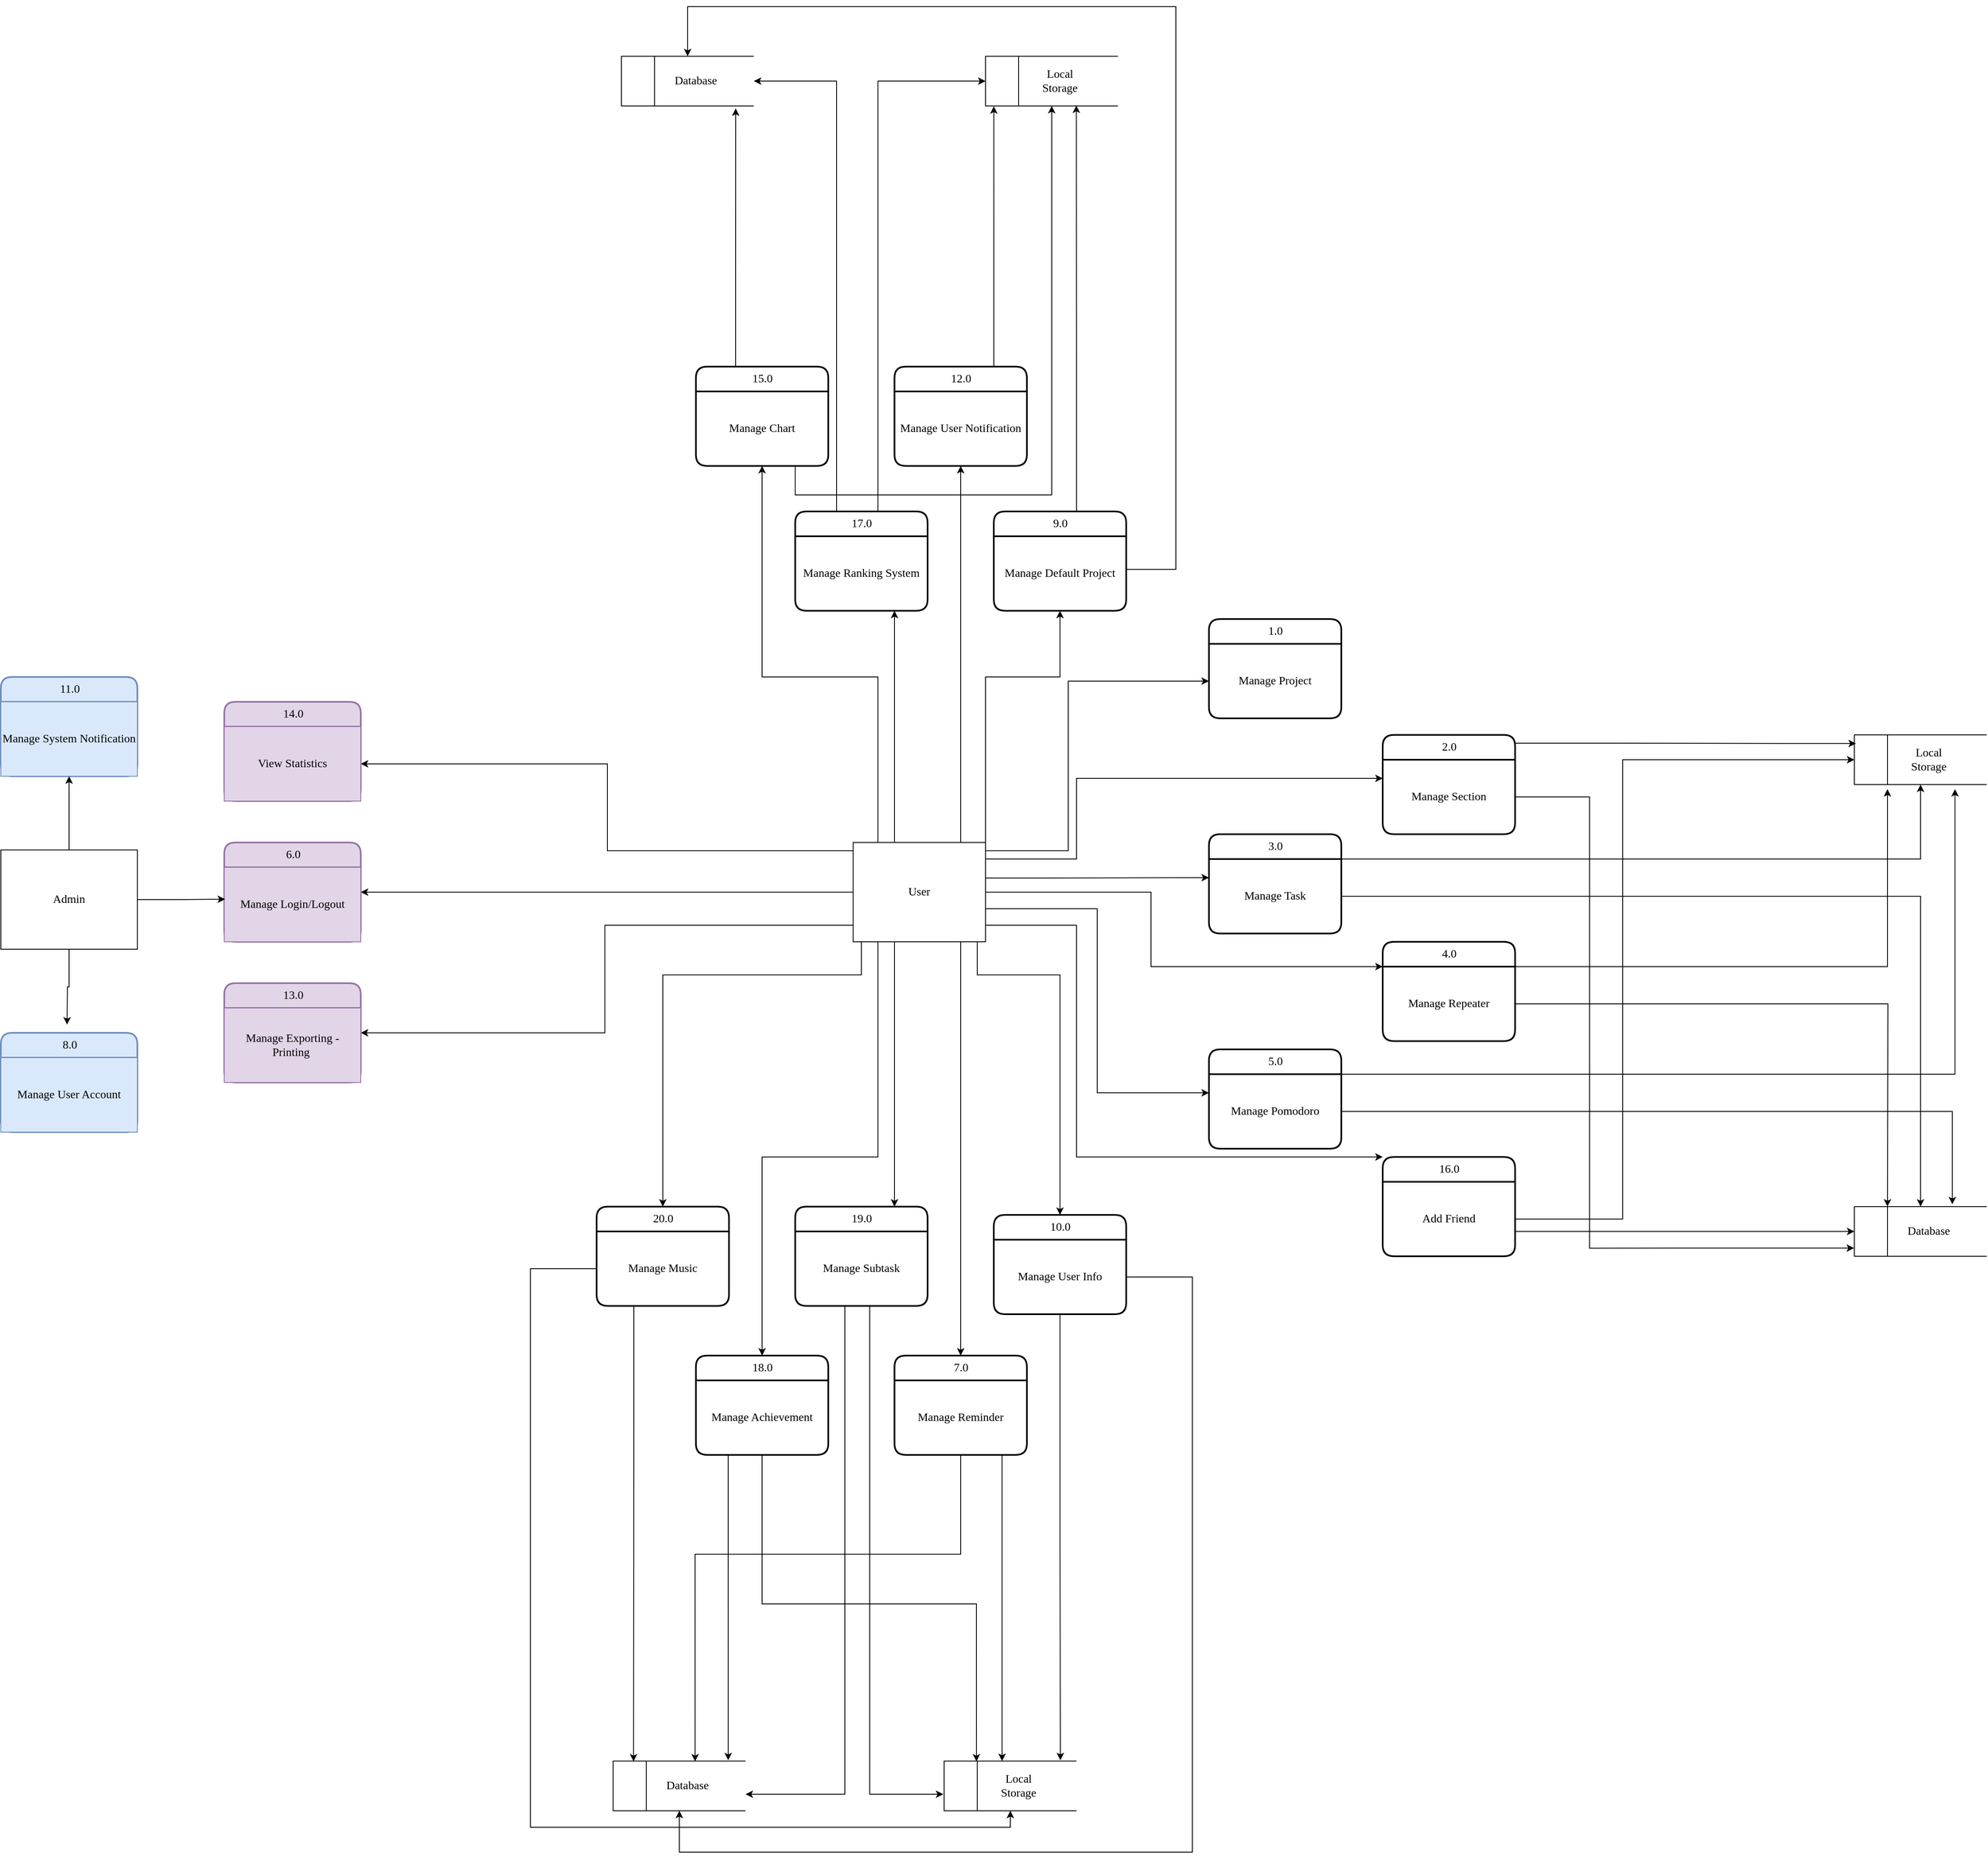 <mxfile version="13.10.1" type="device"><diagram id="6-4vUh5I2tMpC21l2_9L" name="Page-1"><mxGraphModel dx="2844" dy="1394" grid="1" gridSize="10" guides="1" tooltips="1" connect="1" arrows="1" fold="1" page="1" pageScale="1" pageWidth="827" pageHeight="1169" math="0" shadow="0"><root><mxCell id="0"/><mxCell id="1" parent="0"/><mxCell id="scWBLYdpx16QBmFw-PCB-1" value="" style="strokeWidth=1;html=1;shape=mxgraph.flowchart.annotation_1;align=left;pointerEvents=1;fontFamily=Verdana;fontSize=14;" vertex="1" parent="1"><mxGeometry x="1730" y="2440" width="160" height="60" as="geometry"/></mxCell><mxCell id="scWBLYdpx16QBmFw-PCB-2" style="edgeStyle=orthogonalEdgeStyle;rounded=0;orthogonalLoop=1;jettySize=auto;html=1;" edge="1" parent="1" source="scWBLYdpx16QBmFw-PCB-21" target="scWBLYdpx16QBmFw-PCB-53"><mxGeometry relative="1" as="geometry"><Array as="points"><mxPoint x="1780" y="1130"/><mxPoint x="1870" y="1130"/></Array></mxGeometry></mxCell><mxCell id="scWBLYdpx16QBmFw-PCB-3" style="edgeStyle=orthogonalEdgeStyle;rounded=0;orthogonalLoop=1;jettySize=auto;html=1;entryX=0.5;entryY=1;entryDx=0;entryDy=0;" edge="1" parent="1" source="scWBLYdpx16QBmFw-PCB-21" target="scWBLYdpx16QBmFw-PCB-60"><mxGeometry relative="1" as="geometry"><Array as="points"><mxPoint x="1750" y="1210"/><mxPoint x="1750" y="1210"/></Array></mxGeometry></mxCell><mxCell id="scWBLYdpx16QBmFw-PCB-4" style="edgeStyle=orthogonalEdgeStyle;rounded=0;orthogonalLoop=1;jettySize=auto;html=1;entryX=0.75;entryY=1;entryDx=0;entryDy=0;" edge="1" parent="1" source="scWBLYdpx16QBmFw-PCB-21" target="scWBLYdpx16QBmFw-PCB-44"><mxGeometry relative="1" as="geometry"><Array as="points"><mxPoint x="1670" y="1240"/><mxPoint x="1670" y="1240"/></Array></mxGeometry></mxCell><mxCell id="scWBLYdpx16QBmFw-PCB-5" style="edgeStyle=orthogonalEdgeStyle;rounded=0;orthogonalLoop=1;jettySize=auto;html=1;entryX=0.5;entryY=1;entryDx=0;entryDy=0;" edge="1" parent="1" source="scWBLYdpx16QBmFw-PCB-21" target="scWBLYdpx16QBmFw-PCB-38"><mxGeometry relative="1" as="geometry"><Array as="points"><mxPoint x="1650" y="1130"/><mxPoint x="1510" y="1130"/></Array></mxGeometry></mxCell><mxCell id="scWBLYdpx16QBmFw-PCB-7" style="edgeStyle=orthogonalEdgeStyle;rounded=0;orthogonalLoop=1;jettySize=auto;html=1;entryX=0;entryY=0.5;entryDx=0;entryDy=0;" edge="1" parent="1" source="scWBLYdpx16QBmFw-PCB-21" target="scWBLYdpx16QBmFw-PCB-64"><mxGeometry relative="1" as="geometry"><Array as="points"><mxPoint x="1880" y="1340"/><mxPoint x="1880" y="1135"/></Array></mxGeometry></mxCell><mxCell id="scWBLYdpx16QBmFw-PCB-8" style="edgeStyle=orthogonalEdgeStyle;rounded=0;orthogonalLoop=1;jettySize=auto;html=1;entryX=0;entryY=0.25;entryDx=0;entryDy=0;" edge="1" parent="1" source="scWBLYdpx16QBmFw-PCB-21" target="scWBLYdpx16QBmFw-PCB-24"><mxGeometry relative="1" as="geometry"><Array as="points"><mxPoint x="1890" y="1350"/><mxPoint x="1890" y="1252"/></Array></mxGeometry></mxCell><mxCell id="scWBLYdpx16QBmFw-PCB-9" style="edgeStyle=orthogonalEdgeStyle;rounded=0;orthogonalLoop=1;jettySize=auto;html=1;entryX=0;entryY=0.25;entryDx=0;entryDy=0;" edge="1" parent="1" source="scWBLYdpx16QBmFw-PCB-21" target="scWBLYdpx16QBmFw-PCB-32"><mxGeometry relative="1" as="geometry"><Array as="points"><mxPoint x="1850" y="1373"/><mxPoint x="1850" y="1373"/></Array></mxGeometry></mxCell><mxCell id="scWBLYdpx16QBmFw-PCB-10" style="edgeStyle=orthogonalEdgeStyle;rounded=0;orthogonalLoop=1;jettySize=auto;html=1;entryX=0;entryY=0;entryDx=0;entryDy=0;" edge="1" parent="1" source="scWBLYdpx16QBmFw-PCB-21" target="scWBLYdpx16QBmFw-PCB-70"><mxGeometry relative="1" as="geometry"><Array as="points"><mxPoint x="1980" y="1390"/><mxPoint x="1980" y="1480"/></Array></mxGeometry></mxCell><mxCell id="scWBLYdpx16QBmFw-PCB-11" style="edgeStyle=orthogonalEdgeStyle;rounded=0;orthogonalLoop=1;jettySize=auto;html=1;entryX=0;entryY=0.25;entryDx=0;entryDy=0;" edge="1" parent="1" source="scWBLYdpx16QBmFw-PCB-21" target="scWBLYdpx16QBmFw-PCB-66"><mxGeometry relative="1" as="geometry"><Array as="points"><mxPoint x="1915" y="1410"/><mxPoint x="1915" y="1632"/></Array></mxGeometry></mxCell><mxCell id="scWBLYdpx16QBmFw-PCB-12" style="edgeStyle=orthogonalEdgeStyle;rounded=0;orthogonalLoop=1;jettySize=auto;html=1;entryX=0;entryY=0;entryDx=0;entryDy=0;" edge="1" parent="1" source="scWBLYdpx16QBmFw-PCB-21" target="scWBLYdpx16QBmFw-PCB-27"><mxGeometry relative="1" as="geometry"><Array as="points"><mxPoint x="1890" y="1430"/><mxPoint x="1890" y="1710"/></Array></mxGeometry></mxCell><mxCell id="scWBLYdpx16QBmFw-PCB-13" style="edgeStyle=orthogonalEdgeStyle;rounded=0;orthogonalLoop=1;jettySize=auto;html=1;entryX=0.5;entryY=0;entryDx=0;entryDy=0;" edge="1" parent="1" source="scWBLYdpx16QBmFw-PCB-21" target="scWBLYdpx16QBmFw-PCB-54"><mxGeometry relative="1" as="geometry"><Array as="points"><mxPoint x="1770" y="1490"/><mxPoint x="1870" y="1490"/></Array></mxGeometry></mxCell><mxCell id="scWBLYdpx16QBmFw-PCB-14" style="edgeStyle=orthogonalEdgeStyle;rounded=0;orthogonalLoop=1;jettySize=auto;html=1;entryX=0.5;entryY=0;entryDx=0;entryDy=0;" edge="1" parent="1" source="scWBLYdpx16QBmFw-PCB-21" target="scWBLYdpx16QBmFw-PCB-71"><mxGeometry relative="1" as="geometry"><Array as="points"><mxPoint x="1750" y="1570"/><mxPoint x="1750" y="1570"/></Array></mxGeometry></mxCell><mxCell id="scWBLYdpx16QBmFw-PCB-15" style="edgeStyle=orthogonalEdgeStyle;rounded=0;orthogonalLoop=1;jettySize=auto;html=1;entryX=0.75;entryY=0;entryDx=0;entryDy=0;" edge="1" parent="1" source="scWBLYdpx16QBmFw-PCB-21" target="scWBLYdpx16QBmFw-PCB-76"><mxGeometry relative="1" as="geometry"><Array as="points"><mxPoint x="1670" y="1510"/><mxPoint x="1670" y="1510"/></Array></mxGeometry></mxCell><mxCell id="scWBLYdpx16QBmFw-PCB-16" style="edgeStyle=orthogonalEdgeStyle;rounded=0;orthogonalLoop=1;jettySize=auto;html=1;" edge="1" parent="1" source="scWBLYdpx16QBmFw-PCB-21" target="scWBLYdpx16QBmFw-PCB-45"><mxGeometry relative="1" as="geometry"><Array as="points"><mxPoint x="1650" y="1710"/><mxPoint x="1510" y="1710"/></Array></mxGeometry></mxCell><mxCell id="scWBLYdpx16QBmFw-PCB-17" style="edgeStyle=orthogonalEdgeStyle;rounded=0;orthogonalLoop=1;jettySize=auto;html=1;entryX=0.5;entryY=0;entryDx=0;entryDy=0;" edge="1" parent="1" source="scWBLYdpx16QBmFw-PCB-21" target="scWBLYdpx16QBmFw-PCB-33"><mxGeometry relative="1" as="geometry"><Array as="points"><mxPoint x="1630" y="1490"/><mxPoint x="1390" y="1490"/></Array></mxGeometry></mxCell><mxCell id="scWBLYdpx16QBmFw-PCB-18" style="edgeStyle=orthogonalEdgeStyle;rounded=0;orthogonalLoop=1;jettySize=auto;html=1;entryX=1;entryY=0.5;entryDx=0;entryDy=0;" edge="1" parent="1" source="scWBLYdpx16QBmFw-PCB-21" target="scWBLYdpx16QBmFw-PCB-67"><mxGeometry relative="1" as="geometry"/></mxCell><mxCell id="scWBLYdpx16QBmFw-PCB-19" style="edgeStyle=orthogonalEdgeStyle;rounded=0;orthogonalLoop=1;jettySize=auto;html=1;entryX=1;entryY=0.5;entryDx=0;entryDy=0;" edge="1" parent="1" source="scWBLYdpx16QBmFw-PCB-21" target="scWBLYdpx16QBmFw-PCB-39"><mxGeometry relative="1" as="geometry"><Array as="points"><mxPoint x="1320" y="1430"/><mxPoint x="1320" y="1560"/></Array></mxGeometry></mxCell><mxCell id="scWBLYdpx16QBmFw-PCB-20" style="edgeStyle=orthogonalEdgeStyle;rounded=0;orthogonalLoop=1;jettySize=auto;html=1;entryX=1;entryY=0.5;entryDx=0;entryDy=0;" edge="1" parent="1" source="scWBLYdpx16QBmFw-PCB-21" target="scWBLYdpx16QBmFw-PCB-30"><mxGeometry relative="1" as="geometry"><Array as="points"><mxPoint x="1323" y="1340"/><mxPoint x="1323" y="1235"/></Array></mxGeometry></mxCell><mxCell id="scWBLYdpx16QBmFw-PCB-21" value="User" style="rounded=0;whiteSpace=wrap;html=1;fontFamily=Verdana;fontSize=14;" vertex="1" parent="1"><mxGeometry x="1620" y="1330" width="160" height="120" as="geometry"/></mxCell><mxCell id="scWBLYdpx16QBmFw-PCB-22" style="edgeStyle=orthogonalEdgeStyle;rounded=0;orthogonalLoop=1;jettySize=auto;html=1;entryX=0.012;entryY=0.174;entryDx=0;entryDy=0;entryPerimeter=0;" edge="1" parent="1" source="scWBLYdpx16QBmFw-PCB-23" target="scWBLYdpx16QBmFw-PCB-89"><mxGeometry relative="1" as="geometry"><Array as="points"><mxPoint x="2520" y="1210"/><mxPoint x="2520" y="1210"/></Array></mxGeometry></mxCell><mxCell id="scWBLYdpx16QBmFw-PCB-23" value="2.0" style="swimlane;childLayout=stackLayout;horizontal=1;startSize=30;horizontalStack=0;rounded=1;fontSize=14;fontStyle=0;strokeWidth=2;resizeParent=0;resizeLast=1;shadow=0;dashed=0;align=center;html=1;fontFamily=Verdana;" vertex="1" parent="1"><mxGeometry x="2260" y="1200" width="160" height="120" as="geometry"><mxRectangle x="160" y="200" width="50" height="30" as="alternateBounds"/></mxGeometry></mxCell><mxCell id="scWBLYdpx16QBmFw-PCB-24" value="Manage Section" style="text;html=1;strokeColor=none;fillColor=none;align=center;verticalAlign=middle;whiteSpace=wrap;rounded=0;fontFamily=Verdana;fontSize=14;" vertex="1" parent="scWBLYdpx16QBmFw-PCB-23"><mxGeometry y="30" width="160" height="90" as="geometry"/></mxCell><mxCell id="scWBLYdpx16QBmFw-PCB-25" value="" style="endArrow=none;html=1;fontFamily=Verdana;fontSize=14;" edge="1" parent="1"><mxGeometry width="50" height="50" relative="1" as="geometry"><mxPoint x="1770" y="2500" as="sourcePoint"/><mxPoint x="1770" y="2440" as="targetPoint"/></mxGeometry></mxCell><mxCell id="scWBLYdpx16QBmFw-PCB-26" value="&lt;font style=&quot;font-size: 14px&quot;&gt;Local Storage&lt;/font&gt;" style="text;html=1;strokeColor=none;fillColor=none;align=center;verticalAlign=middle;whiteSpace=wrap;rounded=0;fontFamily=Verdana;fontSize=14;" vertex="1" parent="1"><mxGeometry x="1780" y="2450" width="80" height="40" as="geometry"/></mxCell><mxCell id="scWBLYdpx16QBmFw-PCB-27" value="16.0" style="swimlane;childLayout=stackLayout;horizontal=1;startSize=30;horizontalStack=0;rounded=1;fontSize=14;fontStyle=0;strokeWidth=2;resizeParent=0;resizeLast=1;shadow=0;dashed=0;align=center;html=1;fontFamily=Verdana;" vertex="1" parent="1"><mxGeometry x="2260" y="1710" width="160" height="120" as="geometry"><mxRectangle x="160" y="200" width="50" height="30" as="alternateBounds"/></mxGeometry></mxCell><mxCell id="scWBLYdpx16QBmFw-PCB-28" value="Add Friend" style="text;html=1;strokeColor=none;fillColor=none;align=center;verticalAlign=middle;whiteSpace=wrap;rounded=0;fontFamily=Verdana;fontSize=14;" vertex="1" parent="scWBLYdpx16QBmFw-PCB-27"><mxGeometry y="30" width="160" height="90" as="geometry"/></mxCell><mxCell id="scWBLYdpx16QBmFw-PCB-29" value="14.0" style="swimlane;childLayout=stackLayout;horizontal=1;startSize=30;horizontalStack=0;rounded=1;fontSize=14;fontStyle=0;strokeWidth=2;resizeParent=0;resizeLast=1;shadow=0;dashed=0;align=center;html=1;fontFamily=Verdana;fillColor=#e1d5e7;strokeColor=#9673a6;" vertex="1" parent="1"><mxGeometry x="860" y="1160" width="165" height="120" as="geometry"><mxRectangle x="160" y="200" width="50" height="30" as="alternateBounds"/></mxGeometry></mxCell><mxCell id="scWBLYdpx16QBmFw-PCB-30" value="View Statistics" style="text;html=1;strokeColor=#9673a6;fillColor=#e1d5e7;align=center;verticalAlign=middle;whiteSpace=wrap;rounded=0;fontFamily=Verdana;fontSize=14;" vertex="1" parent="scWBLYdpx16QBmFw-PCB-29"><mxGeometry y="30" width="165" height="90" as="geometry"/></mxCell><mxCell id="scWBLYdpx16QBmFw-PCB-31" value="3.0" style="swimlane;childLayout=stackLayout;horizontal=1;startSize=30;horizontalStack=0;rounded=1;fontSize=14;fontStyle=0;strokeWidth=2;resizeParent=0;resizeLast=1;shadow=0;dashed=0;align=center;html=1;fontFamily=Verdana;" vertex="1" parent="1"><mxGeometry x="2050" y="1320" width="160" height="120" as="geometry"><mxRectangle x="160" y="200" width="50" height="30" as="alternateBounds"/></mxGeometry></mxCell><mxCell id="scWBLYdpx16QBmFw-PCB-32" value="Manage Task" style="text;html=1;strokeColor=none;fillColor=none;align=center;verticalAlign=middle;whiteSpace=wrap;rounded=0;fontFamily=Verdana;fontSize=14;" vertex="1" parent="scWBLYdpx16QBmFw-PCB-31"><mxGeometry y="30" width="160" height="90" as="geometry"/></mxCell><mxCell id="scWBLYdpx16QBmFw-PCB-33" value="20.0" style="swimlane;childLayout=stackLayout;horizontal=1;startSize=30;horizontalStack=0;rounded=1;fontSize=14;fontStyle=0;strokeWidth=2;resizeParent=0;resizeLast=1;shadow=0;dashed=0;align=center;html=1;fontFamily=Verdana;" vertex="1" parent="1"><mxGeometry x="1310" y="1770" width="160" height="120" as="geometry"><mxRectangle x="160" y="200" width="50" height="30" as="alternateBounds"/></mxGeometry></mxCell><mxCell id="scWBLYdpx16QBmFw-PCB-34" value="Manage Music" style="text;html=1;strokeColor=none;fillColor=none;align=center;verticalAlign=middle;whiteSpace=wrap;rounded=0;fontFamily=Verdana;fontSize=14;" vertex="1" parent="scWBLYdpx16QBmFw-PCB-33"><mxGeometry y="30" width="160" height="90" as="geometry"/></mxCell><mxCell id="scWBLYdpx16QBmFw-PCB-35" style="edgeStyle=orthogonalEdgeStyle;rounded=0;orthogonalLoop=1;jettySize=auto;html=1;entryX=0.863;entryY=1.05;entryDx=0;entryDy=0;entryPerimeter=0;" edge="1" parent="1" source="scWBLYdpx16QBmFw-PCB-37" target="scWBLYdpx16QBmFw-PCB-73"><mxGeometry relative="1" as="geometry"><Array as="points"><mxPoint x="1478" y="640"/><mxPoint x="1478" y="640"/></Array></mxGeometry></mxCell><mxCell id="scWBLYdpx16QBmFw-PCB-36" style="edgeStyle=orthogonalEdgeStyle;rounded=0;orthogonalLoop=1;jettySize=auto;html=1;entryX=0.5;entryY=1;entryDx=0;entryDy=0;entryPerimeter=0;" edge="1" parent="1" source="scWBLYdpx16QBmFw-PCB-37" target="scWBLYdpx16QBmFw-PCB-82"><mxGeometry relative="1" as="geometry"><Array as="points"><mxPoint x="1550" y="910"/><mxPoint x="1860" y="910"/></Array></mxGeometry></mxCell><mxCell id="scWBLYdpx16QBmFw-PCB-37" value="15.0" style="swimlane;childLayout=stackLayout;horizontal=1;startSize=30;horizontalStack=0;rounded=1;fontSize=14;fontStyle=0;strokeWidth=2;resizeParent=0;resizeLast=1;shadow=0;dashed=0;align=center;html=1;fontFamily=Verdana;" vertex="1" parent="1"><mxGeometry x="1430" y="755" width="160" height="120" as="geometry"><mxRectangle x="160" y="200" width="50" height="30" as="alternateBounds"/></mxGeometry></mxCell><mxCell id="scWBLYdpx16QBmFw-PCB-38" value="Manage Chart" style="text;html=1;strokeColor=none;fillColor=none;align=center;verticalAlign=middle;whiteSpace=wrap;rounded=0;fontFamily=Verdana;fontSize=14;" vertex="1" parent="scWBLYdpx16QBmFw-PCB-37"><mxGeometry y="30" width="160" height="90" as="geometry"/></mxCell><mxCell id="scWBLYdpx16QBmFw-PCB-39" value="13.0" style="swimlane;childLayout=stackLayout;horizontal=1;startSize=30;horizontalStack=0;rounded=1;fontSize=14;fontStyle=0;strokeWidth=2;resizeParent=0;resizeLast=1;shadow=0;dashed=0;align=center;html=1;fontFamily=Verdana;fillColor=#e1d5e7;strokeColor=#9673a6;" vertex="1" parent="1"><mxGeometry x="860" y="1500" width="165" height="120" as="geometry"><mxRectangle x="160" y="200" width="50" height="30" as="alternateBounds"/></mxGeometry></mxCell><mxCell id="scWBLYdpx16QBmFw-PCB-40" value="Manage Exporting - Printing&amp;nbsp;" style="text;html=1;strokeColor=#9673a6;fillColor=#e1d5e7;align=center;verticalAlign=middle;whiteSpace=wrap;rounded=0;fontFamily=Verdana;fontSize=14;" vertex="1" parent="scWBLYdpx16QBmFw-PCB-39"><mxGeometry y="30" width="165" height="90" as="geometry"/></mxCell><mxCell id="scWBLYdpx16QBmFw-PCB-41" style="edgeStyle=orthogonalEdgeStyle;rounded=0;orthogonalLoop=1;jettySize=auto;html=1;entryX=1;entryY=0.5;entryDx=0;entryDy=0;entryPerimeter=0;" edge="1" parent="1" source="scWBLYdpx16QBmFw-PCB-43" target="scWBLYdpx16QBmFw-PCB-73"><mxGeometry relative="1" as="geometry"><Array as="points"><mxPoint x="1600" y="410"/></Array></mxGeometry></mxCell><mxCell id="scWBLYdpx16QBmFw-PCB-42" style="edgeStyle=orthogonalEdgeStyle;rounded=0;orthogonalLoop=1;jettySize=auto;html=1;entryX=0;entryY=0.5;entryDx=0;entryDy=0;entryPerimeter=0;" edge="1" parent="1" source="scWBLYdpx16QBmFw-PCB-43" target="scWBLYdpx16QBmFw-PCB-82"><mxGeometry relative="1" as="geometry"><Array as="points"><mxPoint x="1650" y="410"/></Array></mxGeometry></mxCell><mxCell id="scWBLYdpx16QBmFw-PCB-43" value="17.0" style="swimlane;childLayout=stackLayout;horizontal=1;startSize=30;horizontalStack=0;rounded=1;fontSize=14;fontStyle=0;strokeWidth=2;resizeParent=0;resizeLast=1;shadow=0;dashed=0;align=center;html=1;fontFamily=Verdana;" vertex="1" parent="1"><mxGeometry x="1550" y="930" width="160" height="120" as="geometry"><mxRectangle x="160" y="200" width="50" height="30" as="alternateBounds"/></mxGeometry></mxCell><mxCell id="scWBLYdpx16QBmFw-PCB-44" value="Manage Ranking System" style="text;html=1;strokeColor=none;fillColor=none;align=center;verticalAlign=middle;whiteSpace=wrap;rounded=0;fontFamily=Verdana;fontSize=14;" vertex="1" parent="scWBLYdpx16QBmFw-PCB-43"><mxGeometry y="30" width="160" height="90" as="geometry"/></mxCell><mxCell id="scWBLYdpx16QBmFw-PCB-45" value="18.0" style="swimlane;childLayout=stackLayout;horizontal=1;startSize=30;horizontalStack=0;rounded=1;fontSize=14;fontStyle=0;strokeWidth=2;resizeParent=0;resizeLast=1;shadow=0;dashed=0;align=center;html=1;fontFamily=Verdana;" vertex="1" parent="1"><mxGeometry x="1430" y="1950" width="160" height="120" as="geometry"><mxRectangle x="160" y="200" width="50" height="30" as="alternateBounds"/></mxGeometry></mxCell><mxCell id="scWBLYdpx16QBmFw-PCB-46" value="Manage Achievement" style="text;html=1;strokeColor=none;fillColor=none;align=center;verticalAlign=middle;whiteSpace=wrap;rounded=0;fontFamily=Verdana;fontSize=14;" vertex="1" parent="scWBLYdpx16QBmFw-PCB-45"><mxGeometry y="30" width="160" height="90" as="geometry"/></mxCell><mxCell id="scWBLYdpx16QBmFw-PCB-50" style="edgeStyle=orthogonalEdgeStyle;rounded=0;orthogonalLoop=1;jettySize=auto;html=1;entryX=0.686;entryY=0.991;entryDx=0;entryDy=0;entryPerimeter=0;" edge="1" parent="1" source="scWBLYdpx16QBmFw-PCB-52" target="scWBLYdpx16QBmFw-PCB-82"><mxGeometry relative="1" as="geometry"><Array as="points"><mxPoint x="1890" y="760"/><mxPoint x="1890" y="760"/></Array></mxGeometry></mxCell><mxCell id="scWBLYdpx16QBmFw-PCB-51" style="edgeStyle=orthogonalEdgeStyle;rounded=0;orthogonalLoop=1;jettySize=auto;html=1;entryX=0.5;entryY=0;entryDx=0;entryDy=0;entryPerimeter=0;exitX=1;exitY=0;exitDx=0;exitDy=0;" edge="1" parent="1" source="scWBLYdpx16QBmFw-PCB-53" target="scWBLYdpx16QBmFw-PCB-73"><mxGeometry relative="1" as="geometry"><Array as="points"><mxPoint x="1950" y="1000"/><mxPoint x="2010" y="1000"/><mxPoint x="2010" y="320"/><mxPoint x="1420" y="320"/></Array></mxGeometry></mxCell><mxCell id="scWBLYdpx16QBmFw-PCB-52" value="9.0" style="swimlane;childLayout=stackLayout;horizontal=1;startSize=30;horizontalStack=0;rounded=1;fontSize=14;fontStyle=0;strokeWidth=2;resizeParent=0;resizeLast=1;shadow=0;dashed=0;align=center;html=1;fontFamily=Verdana;" vertex="1" parent="1"><mxGeometry x="1790" y="930" width="160" height="120" as="geometry"><mxRectangle x="160" y="200" width="50" height="30" as="alternateBounds"/></mxGeometry></mxCell><mxCell id="scWBLYdpx16QBmFw-PCB-53" value="Manage Default Project" style="text;html=1;strokeColor=none;fillColor=none;align=center;verticalAlign=middle;whiteSpace=wrap;rounded=0;fontFamily=Verdana;fontSize=14;" vertex="1" parent="scWBLYdpx16QBmFw-PCB-52"><mxGeometry y="30" width="160" height="90" as="geometry"/></mxCell><mxCell id="scWBLYdpx16QBmFw-PCB-54" value="10.0" style="swimlane;childLayout=stackLayout;horizontal=1;startSize=30;horizontalStack=0;rounded=1;fontSize=14;fontStyle=0;strokeWidth=2;resizeParent=0;resizeLast=1;shadow=0;dashed=0;align=center;html=1;fontFamily=Verdana;" vertex="1" parent="1"><mxGeometry x="1790" y="1780" width="160" height="120" as="geometry"><mxRectangle x="160" y="200" width="50" height="30" as="alternateBounds"/></mxGeometry></mxCell><mxCell id="scWBLYdpx16QBmFw-PCB-55" value="Manage User Info" style="text;html=1;strokeColor=none;fillColor=none;align=center;verticalAlign=middle;whiteSpace=wrap;rounded=0;fontFamily=Verdana;fontSize=14;" vertex="1" parent="scWBLYdpx16QBmFw-PCB-54"><mxGeometry y="30" width="160" height="90" as="geometry"/></mxCell><mxCell id="scWBLYdpx16QBmFw-PCB-56" value="11.0" style="swimlane;childLayout=stackLayout;horizontal=1;startSize=30;horizontalStack=0;rounded=1;fontSize=14;fontStyle=0;strokeWidth=2;resizeParent=0;resizeLast=1;shadow=0;dashed=0;align=center;html=1;fontFamily=Verdana;fillColor=#dae8fc;strokeColor=#6c8ebf;" vertex="1" parent="1"><mxGeometry x="590" y="1130" width="165" height="120" as="geometry"><mxRectangle x="160" y="200" width="50" height="30" as="alternateBounds"/></mxGeometry></mxCell><mxCell id="scWBLYdpx16QBmFw-PCB-57" value="Manage System Notification" style="text;html=1;strokeColor=#6c8ebf;fillColor=#dae8fc;align=center;verticalAlign=middle;whiteSpace=wrap;rounded=0;fontFamily=Verdana;fontSize=14;" vertex="1" parent="scWBLYdpx16QBmFw-PCB-56"><mxGeometry y="30" width="165" height="90" as="geometry"/></mxCell><mxCell id="scWBLYdpx16QBmFw-PCB-58" style="edgeStyle=orthogonalEdgeStyle;rounded=0;orthogonalLoop=1;jettySize=auto;html=1;entryX=0.063;entryY=1.007;entryDx=0;entryDy=0;entryPerimeter=0;" edge="1" parent="1" source="scWBLYdpx16QBmFw-PCB-59" target="scWBLYdpx16QBmFw-PCB-82"><mxGeometry relative="1" as="geometry"><Array as="points"><mxPoint x="1790" y="630"/><mxPoint x="1790" y="630"/></Array></mxGeometry></mxCell><mxCell id="scWBLYdpx16QBmFw-PCB-59" value="12.0" style="swimlane;childLayout=stackLayout;horizontal=1;startSize=30;horizontalStack=0;rounded=1;fontSize=14;fontStyle=0;strokeWidth=2;resizeParent=0;resizeLast=1;shadow=0;dashed=0;align=center;html=1;fontFamily=Verdana;" vertex="1" parent="1"><mxGeometry x="1670" y="755" width="160" height="120" as="geometry"><mxRectangle x="160" y="200" width="50" height="30" as="alternateBounds"/></mxGeometry></mxCell><mxCell id="scWBLYdpx16QBmFw-PCB-60" value="Manage User Notification" style="text;html=1;strokeColor=none;fillColor=none;align=center;verticalAlign=middle;whiteSpace=wrap;rounded=0;fontFamily=Verdana;fontSize=14;" vertex="1" parent="scWBLYdpx16QBmFw-PCB-59"><mxGeometry y="30" width="160" height="90" as="geometry"/></mxCell><mxCell id="scWBLYdpx16QBmFw-PCB-61" value="8.0" style="swimlane;childLayout=stackLayout;horizontal=1;startSize=30;horizontalStack=0;rounded=1;fontSize=14;fontStyle=0;strokeWidth=2;resizeParent=0;resizeLast=1;shadow=0;dashed=0;align=center;html=1;fontFamily=Verdana;fillColor=#dae8fc;strokeColor=#6c8ebf;" vertex="1" parent="1"><mxGeometry x="590" y="1560" width="165" height="120" as="geometry"><mxRectangle x="160" y="200" width="50" height="30" as="alternateBounds"/></mxGeometry></mxCell><mxCell id="scWBLYdpx16QBmFw-PCB-62" value="Manage User Account" style="text;html=1;strokeColor=#6c8ebf;fillColor=#dae8fc;align=center;verticalAlign=middle;whiteSpace=wrap;rounded=0;fontFamily=Verdana;fontSize=14;" vertex="1" parent="scWBLYdpx16QBmFw-PCB-61"><mxGeometry y="30" width="165" height="90" as="geometry"/></mxCell><mxCell id="scWBLYdpx16QBmFw-PCB-63" value="1.0" style="swimlane;childLayout=stackLayout;horizontal=1;startSize=30;horizontalStack=0;rounded=1;fontSize=14;fontStyle=0;strokeWidth=2;resizeParent=0;resizeLast=1;shadow=0;dashed=0;align=center;html=1;fontFamily=Verdana;" vertex="1" parent="1"><mxGeometry x="2050" y="1060" width="160" height="120" as="geometry"><mxRectangle x="160" y="200" width="50" height="30" as="alternateBounds"/></mxGeometry></mxCell><mxCell id="scWBLYdpx16QBmFw-PCB-64" value="Manage Project" style="text;html=1;strokeColor=none;fillColor=none;align=center;verticalAlign=middle;whiteSpace=wrap;rounded=0;fontFamily=Verdana;fontSize=14;" vertex="1" parent="scWBLYdpx16QBmFw-PCB-63"><mxGeometry y="30" width="160" height="90" as="geometry"/></mxCell><mxCell id="scWBLYdpx16QBmFw-PCB-65" value="5.0" style="swimlane;childLayout=stackLayout;horizontal=1;startSize=30;horizontalStack=0;rounded=1;fontSize=14;fontStyle=0;strokeWidth=2;resizeParent=0;resizeLast=1;shadow=0;dashed=0;align=center;html=1;fontFamily=Verdana;" vertex="1" parent="1"><mxGeometry x="2050" y="1580" width="160" height="120" as="geometry"><mxRectangle x="160" y="200" width="50" height="30" as="alternateBounds"/></mxGeometry></mxCell><mxCell id="scWBLYdpx16QBmFw-PCB-66" value="Manage Pomodoro" style="text;html=1;strokeColor=none;fillColor=none;align=center;verticalAlign=middle;whiteSpace=wrap;rounded=0;fontFamily=Verdana;fontSize=14;" vertex="1" parent="scWBLYdpx16QBmFw-PCB-65"><mxGeometry y="30" width="160" height="90" as="geometry"/></mxCell><mxCell id="scWBLYdpx16QBmFw-PCB-67" value="6.0" style="swimlane;childLayout=stackLayout;horizontal=1;startSize=30;horizontalStack=0;rounded=1;fontSize=14;fontStyle=0;strokeWidth=2;resizeParent=0;resizeLast=1;shadow=0;dashed=0;align=center;html=1;fontFamily=Verdana;fillColor=#e1d5e7;strokeColor=#9673a6;" vertex="1" parent="1"><mxGeometry x="860" y="1330" width="165" height="120" as="geometry"><mxRectangle x="160" y="200" width="50" height="30" as="alternateBounds"/></mxGeometry></mxCell><mxCell id="scWBLYdpx16QBmFw-PCB-68" value="Manage Login/Logout" style="text;html=1;strokeColor=#9673a6;fillColor=#e1d5e7;align=center;verticalAlign=middle;whiteSpace=wrap;rounded=0;fontFamily=Verdana;fontSize=14;" vertex="1" parent="scWBLYdpx16QBmFw-PCB-67"><mxGeometry y="30" width="165" height="90" as="geometry"/></mxCell><mxCell id="scWBLYdpx16QBmFw-PCB-69" value="4.0" style="swimlane;childLayout=stackLayout;horizontal=1;startSize=30;horizontalStack=0;rounded=1;fontSize=14;fontStyle=0;strokeWidth=2;resizeParent=0;resizeLast=1;shadow=0;dashed=0;align=center;html=1;fontFamily=Verdana;" vertex="1" parent="1"><mxGeometry x="2260" y="1450" width="160" height="120" as="geometry"><mxRectangle x="160" y="200" width="50" height="30" as="alternateBounds"/></mxGeometry></mxCell><mxCell id="scWBLYdpx16QBmFw-PCB-70" value="Manage Repeater" style="text;html=1;strokeColor=none;fillColor=none;align=center;verticalAlign=middle;whiteSpace=wrap;rounded=0;fontFamily=Verdana;fontSize=14;" vertex="1" parent="scWBLYdpx16QBmFw-PCB-69"><mxGeometry y="30" width="160" height="90" as="geometry"/></mxCell><mxCell id="scWBLYdpx16QBmFw-PCB-71" value="7.0" style="swimlane;childLayout=stackLayout;horizontal=1;startSize=30;horizontalStack=0;rounded=1;fontSize=14;fontStyle=0;strokeWidth=2;resizeParent=0;resizeLast=1;shadow=0;dashed=0;align=center;html=1;fontFamily=Verdana;" vertex="1" parent="1"><mxGeometry x="1670" y="1950" width="160" height="120" as="geometry"><mxRectangle x="160" y="200" width="50" height="30" as="alternateBounds"/></mxGeometry></mxCell><mxCell id="scWBLYdpx16QBmFw-PCB-72" value="Manage Reminder" style="text;html=1;strokeColor=none;fillColor=none;align=center;verticalAlign=middle;whiteSpace=wrap;rounded=0;fontFamily=Verdana;fontSize=14;" vertex="1" parent="scWBLYdpx16QBmFw-PCB-71"><mxGeometry y="30" width="160" height="90" as="geometry"/></mxCell><mxCell id="scWBLYdpx16QBmFw-PCB-73" value="" style="strokeWidth=1;html=1;shape=mxgraph.flowchart.annotation_1;align=left;pointerEvents=1;fontFamily=Verdana;fontSize=14;" vertex="1" parent="1"><mxGeometry x="1340" y="380" width="160" height="60" as="geometry"/></mxCell><mxCell id="scWBLYdpx16QBmFw-PCB-74" value="" style="endArrow=none;html=1;fontFamily=Verdana;fontSize=14;" edge="1" parent="1"><mxGeometry width="50" height="50" relative="1" as="geometry"><mxPoint x="1380" y="440" as="sourcePoint"/><mxPoint x="1380" y="380" as="targetPoint"/></mxGeometry></mxCell><mxCell id="scWBLYdpx16QBmFw-PCB-75" value="&lt;font style=&quot;font-size: 14px&quot;&gt;Database&lt;/font&gt;" style="text;html=1;strokeColor=none;fillColor=none;align=center;verticalAlign=middle;whiteSpace=wrap;rounded=0;fontFamily=Verdana;fontSize=14;" vertex="1" parent="1"><mxGeometry x="1390" y="390" width="80" height="40" as="geometry"/></mxCell><mxCell id="scWBLYdpx16QBmFw-PCB-76" value="19.0" style="swimlane;childLayout=stackLayout;horizontal=1;startSize=30;horizontalStack=0;rounded=1;fontSize=14;fontStyle=0;strokeWidth=2;resizeParent=0;resizeLast=1;shadow=0;dashed=0;align=center;html=1;fontFamily=Verdana;" vertex="1" parent="1"><mxGeometry x="1550" y="1770" width="160" height="120" as="geometry"><mxRectangle x="160" y="200" width="50" height="30" as="alternateBounds"/></mxGeometry></mxCell><mxCell id="scWBLYdpx16QBmFw-PCB-77" value="Manage Subtask" style="text;html=1;strokeColor=none;fillColor=none;align=center;verticalAlign=middle;whiteSpace=wrap;rounded=0;fontFamily=Verdana;fontSize=14;" vertex="1" parent="scWBLYdpx16QBmFw-PCB-76"><mxGeometry y="30" width="160" height="90" as="geometry"/></mxCell><mxCell id="scWBLYdpx16QBmFw-PCB-78" style="edgeStyle=orthogonalEdgeStyle;rounded=0;orthogonalLoop=1;jettySize=auto;html=1;entryX=0.006;entryY=0.428;entryDx=0;entryDy=0;entryPerimeter=0;" edge="1" parent="1" source="scWBLYdpx16QBmFw-PCB-81" target="scWBLYdpx16QBmFw-PCB-68"><mxGeometry relative="1" as="geometry"><mxPoint x="840" y="1399" as="targetPoint"/></mxGeometry></mxCell><mxCell id="scWBLYdpx16QBmFw-PCB-79" style="edgeStyle=orthogonalEdgeStyle;rounded=0;orthogonalLoop=1;jettySize=auto;html=1;entryX=0.5;entryY=1;entryDx=0;entryDy=0;" edge="1" parent="1" source="scWBLYdpx16QBmFw-PCB-81" target="scWBLYdpx16QBmFw-PCB-56"><mxGeometry relative="1" as="geometry"/></mxCell><mxCell id="scWBLYdpx16QBmFw-PCB-80" style="edgeStyle=orthogonalEdgeStyle;rounded=0;orthogonalLoop=1;jettySize=auto;html=1;" edge="1" parent="1" source="scWBLYdpx16QBmFw-PCB-81"><mxGeometry relative="1" as="geometry"><mxPoint x="670" y="1550" as="targetPoint"/></mxGeometry></mxCell><mxCell id="scWBLYdpx16QBmFw-PCB-81" value="Admin" style="rounded=0;whiteSpace=wrap;html=1;fontFamily=Verdana;fontSize=14;" vertex="1" parent="1"><mxGeometry x="590" y="1339" width="165" height="120" as="geometry"/></mxCell><mxCell id="scWBLYdpx16QBmFw-PCB-82" value="" style="strokeWidth=1;html=1;shape=mxgraph.flowchart.annotation_1;align=left;pointerEvents=1;fontFamily=Verdana;fontSize=14;" vertex="1" parent="1"><mxGeometry x="1780" y="380" width="160" height="60" as="geometry"/></mxCell><mxCell id="scWBLYdpx16QBmFw-PCB-83" value="" style="endArrow=none;html=1;fontFamily=Verdana;fontSize=14;" edge="1" parent="1"><mxGeometry width="50" height="50" relative="1" as="geometry"><mxPoint x="1820" y="440" as="sourcePoint"/><mxPoint x="1820" y="380" as="targetPoint"/></mxGeometry></mxCell><mxCell id="scWBLYdpx16QBmFw-PCB-84" value="&lt;font style=&quot;font-size: 14px&quot;&gt;Local Storage&lt;/font&gt;" style="text;html=1;strokeColor=none;fillColor=none;align=center;verticalAlign=middle;whiteSpace=wrap;rounded=0;fontFamily=Verdana;fontSize=14;" vertex="1" parent="1"><mxGeometry x="1830" y="390" width="80" height="40" as="geometry"/></mxCell><mxCell id="scWBLYdpx16QBmFw-PCB-85" value="" style="strokeWidth=1;html=1;shape=mxgraph.flowchart.annotation_1;align=left;pointerEvents=1;fontFamily=Verdana;fontSize=14;" vertex="1" parent="1"><mxGeometry x="1330" y="2440" width="160" height="60" as="geometry"/></mxCell><mxCell id="scWBLYdpx16QBmFw-PCB-86" value="" style="endArrow=none;html=1;fontFamily=Verdana;fontSize=14;" edge="1" parent="1"><mxGeometry width="50" height="50" relative="1" as="geometry"><mxPoint x="1370" y="2500" as="sourcePoint"/><mxPoint x="1370" y="2440" as="targetPoint"/></mxGeometry></mxCell><mxCell id="scWBLYdpx16QBmFw-PCB-87" value="&lt;font style=&quot;font-size: 14px&quot;&gt;Database&lt;/font&gt;" style="text;html=1;strokeColor=none;fillColor=none;align=center;verticalAlign=middle;whiteSpace=wrap;rounded=0;fontFamily=Verdana;fontSize=14;" vertex="1" parent="1"><mxGeometry x="1380" y="2450" width="80" height="40" as="geometry"/></mxCell><mxCell id="scWBLYdpx16QBmFw-PCB-89" value="" style="strokeWidth=1;html=1;shape=mxgraph.flowchart.annotation_1;align=left;pointerEvents=1;fontFamily=Verdana;fontSize=14;" vertex="1" parent="1"><mxGeometry x="2830" y="1200" width="160" height="60" as="geometry"/></mxCell><mxCell id="scWBLYdpx16QBmFw-PCB-90" value="" style="endArrow=none;html=1;fontFamily=Verdana;fontSize=14;" edge="1" parent="1"><mxGeometry width="50" height="50" relative="1" as="geometry"><mxPoint x="2870" y="1260" as="sourcePoint"/><mxPoint x="2870" y="1200" as="targetPoint"/></mxGeometry></mxCell><mxCell id="scWBLYdpx16QBmFw-PCB-91" value="&lt;font style=&quot;font-size: 14px&quot;&gt;Local Storage&lt;/font&gt;" style="text;html=1;strokeColor=none;fillColor=none;align=center;verticalAlign=middle;whiteSpace=wrap;rounded=0;fontFamily=Verdana;fontSize=14;" vertex="1" parent="1"><mxGeometry x="2880" y="1210" width="80" height="40" as="geometry"/></mxCell><mxCell id="scWBLYdpx16QBmFw-PCB-92" value="" style="strokeWidth=1;html=1;shape=mxgraph.flowchart.annotation_1;align=left;pointerEvents=1;fontFamily=Verdana;fontSize=14;" vertex="1" parent="1"><mxGeometry x="2830" y="1770" width="160" height="60" as="geometry"/></mxCell><mxCell id="scWBLYdpx16QBmFw-PCB-93" value="" style="endArrow=none;html=1;fontFamily=Verdana;fontSize=14;" edge="1" parent="1"><mxGeometry width="50" height="50" relative="1" as="geometry"><mxPoint x="2870" y="1830" as="sourcePoint"/><mxPoint x="2870" y="1770" as="targetPoint"/></mxGeometry></mxCell><mxCell id="scWBLYdpx16QBmFw-PCB-94" value="&lt;font style=&quot;font-size: 14px&quot;&gt;Database&lt;/font&gt;" style="text;html=1;strokeColor=none;fillColor=none;align=center;verticalAlign=middle;whiteSpace=wrap;rounded=0;fontFamily=Verdana;fontSize=14;" vertex="1" parent="1"><mxGeometry x="2880" y="1780" width="80" height="40" as="geometry"/></mxCell><mxCell id="scWBLYdpx16QBmFw-PCB-95" style="edgeStyle=orthogonalEdgeStyle;rounded=0;orthogonalLoop=1;jettySize=auto;html=1;entryX=0.5;entryY=1;entryDx=0;entryDy=0;entryPerimeter=0;" edge="1" parent="1" source="scWBLYdpx16QBmFw-PCB-32" target="scWBLYdpx16QBmFw-PCB-89"><mxGeometry relative="1" as="geometry"><Array as="points"><mxPoint x="2910" y="1350"/></Array></mxGeometry></mxCell><mxCell id="scWBLYdpx16QBmFw-PCB-96" style="edgeStyle=orthogonalEdgeStyle;rounded=0;orthogonalLoop=1;jettySize=auto;html=1;entryX=0.5;entryY=0;entryDx=0;entryDy=0;entryPerimeter=0;" edge="1" parent="1" source="scWBLYdpx16QBmFw-PCB-32" target="scWBLYdpx16QBmFw-PCB-92"><mxGeometry relative="1" as="geometry"/></mxCell><mxCell id="scWBLYdpx16QBmFw-PCB-97" style="edgeStyle=orthogonalEdgeStyle;rounded=0;orthogonalLoop=1;jettySize=auto;html=1;entryX=0.76;entryY=1.092;entryDx=0;entryDy=0;entryPerimeter=0;" edge="1" parent="1" source="scWBLYdpx16QBmFw-PCB-66" target="scWBLYdpx16QBmFw-PCB-89"><mxGeometry relative="1" as="geometry"><Array as="points"><mxPoint x="2952" y="1610"/></Array></mxGeometry></mxCell><mxCell id="scWBLYdpx16QBmFw-PCB-98" style="edgeStyle=orthogonalEdgeStyle;rounded=0;orthogonalLoop=1;jettySize=auto;html=1;entryX=0.74;entryY=-0.047;entryDx=0;entryDy=0;entryPerimeter=0;" edge="1" parent="1" source="scWBLYdpx16QBmFw-PCB-66" target="scWBLYdpx16QBmFw-PCB-92"><mxGeometry relative="1" as="geometry"/></mxCell><mxCell id="scWBLYdpx16QBmFw-PCB-99" style="edgeStyle=orthogonalEdgeStyle;rounded=0;orthogonalLoop=1;jettySize=auto;html=1;entryX=0.25;entryY=1.092;entryDx=0;entryDy=0;entryPerimeter=0;" edge="1" parent="1" source="scWBLYdpx16QBmFw-PCB-70" target="scWBLYdpx16QBmFw-PCB-89"><mxGeometry relative="1" as="geometry"><Array as="points"><mxPoint x="2870" y="1480"/></Array></mxGeometry></mxCell><mxCell id="scWBLYdpx16QBmFw-PCB-100" style="edgeStyle=orthogonalEdgeStyle;rounded=0;orthogonalLoop=1;jettySize=auto;html=1;" edge="1" parent="1" source="scWBLYdpx16QBmFw-PCB-70"><mxGeometry relative="1" as="geometry"><mxPoint x="2870" y="1770" as="targetPoint"/></mxGeometry></mxCell><mxCell id="scWBLYdpx16QBmFw-PCB-101" style="edgeStyle=orthogonalEdgeStyle;rounded=0;orthogonalLoop=1;jettySize=auto;html=1;entryX=0;entryY=0.5;entryDx=0;entryDy=0;entryPerimeter=0;" edge="1" parent="1" source="scWBLYdpx16QBmFw-PCB-28" target="scWBLYdpx16QBmFw-PCB-92"><mxGeometry relative="1" as="geometry"><Array as="points"><mxPoint x="2530" y="1800"/><mxPoint x="2530" y="1800"/></Array></mxGeometry></mxCell><mxCell id="scWBLYdpx16QBmFw-PCB-102" style="edgeStyle=orthogonalEdgeStyle;rounded=0;orthogonalLoop=1;jettySize=auto;html=1;entryX=0;entryY=0.5;entryDx=0;entryDy=0;entryPerimeter=0;" edge="1" parent="1" source="scWBLYdpx16QBmFw-PCB-28" target="scWBLYdpx16QBmFw-PCB-89"><mxGeometry relative="1" as="geometry"><Array as="points"><mxPoint x="2550" y="1785"/><mxPoint x="2550" y="1230"/></Array></mxGeometry></mxCell><mxCell id="scWBLYdpx16QBmFw-PCB-103" style="edgeStyle=orthogonalEdgeStyle;rounded=0;orthogonalLoop=1;jettySize=auto;html=1;entryX=-0.002;entryY=0.836;entryDx=0;entryDy=0;entryPerimeter=0;" edge="1" parent="1" source="scWBLYdpx16QBmFw-PCB-24" target="scWBLYdpx16QBmFw-PCB-92"><mxGeometry relative="1" as="geometry"><Array as="points"><mxPoint x="2510" y="1275"/><mxPoint x="2510" y="1820"/></Array></mxGeometry></mxCell><mxCell id="scWBLYdpx16QBmFw-PCB-104" style="edgeStyle=orthogonalEdgeStyle;rounded=0;orthogonalLoop=1;jettySize=auto;html=1;entryX=1;entryY=0.667;entryDx=0;entryDy=0;entryPerimeter=0;" edge="1" parent="1" source="scWBLYdpx16QBmFw-PCB-77" target="scWBLYdpx16QBmFw-PCB-85"><mxGeometry relative="1" as="geometry"><Array as="points"><mxPoint x="1610" y="2480"/></Array></mxGeometry></mxCell><mxCell id="scWBLYdpx16QBmFw-PCB-105" style="edgeStyle=orthogonalEdgeStyle;rounded=0;orthogonalLoop=1;jettySize=auto;html=1;" edge="1" parent="1" source="scWBLYdpx16QBmFw-PCB-77"><mxGeometry relative="1" as="geometry"><mxPoint x="1729" y="2480" as="targetPoint"/><Array as="points"><mxPoint x="1640" y="2480"/><mxPoint x="1729" y="2480"/></Array></mxGeometry></mxCell><mxCell id="scWBLYdpx16QBmFw-PCB-106" style="edgeStyle=orthogonalEdgeStyle;rounded=0;orthogonalLoop=1;jettySize=auto;html=1;entryX=0.869;entryY=-0.017;entryDx=0;entryDy=0;entryPerimeter=0;" edge="1" parent="1" source="scWBLYdpx16QBmFw-PCB-46" target="scWBLYdpx16QBmFw-PCB-85"><mxGeometry relative="1" as="geometry"><Array as="points"><mxPoint x="1469" y="2160"/><mxPoint x="1469" y="2160"/></Array></mxGeometry></mxCell><mxCell id="scWBLYdpx16QBmFw-PCB-107" style="edgeStyle=orthogonalEdgeStyle;rounded=0;orthogonalLoop=1;jettySize=auto;html=1;entryX=0.244;entryY=0.007;entryDx=0;entryDy=0;entryPerimeter=0;" edge="1" parent="1" source="scWBLYdpx16QBmFw-PCB-46" target="scWBLYdpx16QBmFw-PCB-1"><mxGeometry relative="1" as="geometry"><Array as="points"><mxPoint x="1510" y="2250"/><mxPoint x="1769" y="2250"/></Array></mxGeometry></mxCell><mxCell id="scWBLYdpx16QBmFw-PCB-108" style="edgeStyle=orthogonalEdgeStyle;rounded=0;orthogonalLoop=1;jettySize=auto;html=1;entryX=0.619;entryY=0.007;entryDx=0;entryDy=0;entryPerimeter=0;" edge="1" parent="1" source="scWBLYdpx16QBmFw-PCB-72" target="scWBLYdpx16QBmFw-PCB-85"><mxGeometry relative="1" as="geometry"><Array as="points"><mxPoint x="1750" y="2190"/><mxPoint x="1429" y="2190"/></Array></mxGeometry></mxCell><mxCell id="scWBLYdpx16QBmFw-PCB-109" style="edgeStyle=orthogonalEdgeStyle;rounded=0;orthogonalLoop=1;jettySize=auto;html=1;" edge="1" parent="1" source="scWBLYdpx16QBmFw-PCB-72"><mxGeometry relative="1" as="geometry"><mxPoint x="1800" y="2440" as="targetPoint"/><Array as="points"><mxPoint x="1800" y="2440"/></Array></mxGeometry></mxCell><mxCell id="scWBLYdpx16QBmFw-PCB-110" style="edgeStyle=orthogonalEdgeStyle;rounded=0;orthogonalLoop=1;jettySize=auto;html=1;entryX=0.5;entryY=1;entryDx=0;entryDy=0;entryPerimeter=0;" edge="1" parent="1" source="scWBLYdpx16QBmFw-PCB-34" target="scWBLYdpx16QBmFw-PCB-1"><mxGeometry relative="1" as="geometry"><Array as="points"><mxPoint x="1230" y="1845"/><mxPoint x="1230" y="2520"/><mxPoint x="1810" y="2520"/></Array></mxGeometry></mxCell><mxCell id="scWBLYdpx16QBmFw-PCB-111" style="edgeStyle=orthogonalEdgeStyle;rounded=0;orthogonalLoop=1;jettySize=auto;html=1;entryX=0.5;entryY=1;entryDx=0;entryDy=0;entryPerimeter=0;" edge="1" parent="1" source="scWBLYdpx16QBmFw-PCB-55" target="scWBLYdpx16QBmFw-PCB-85"><mxGeometry relative="1" as="geometry"><Array as="points"><mxPoint x="2030" y="1855"/><mxPoint x="2030" y="2550"/><mxPoint x="1410" y="2550"/></Array></mxGeometry></mxCell><mxCell id="scWBLYdpx16QBmFw-PCB-112" style="edgeStyle=orthogonalEdgeStyle;rounded=0;orthogonalLoop=1;jettySize=auto;html=1;entryX=0.878;entryY=-0.017;entryDx=0;entryDy=0;entryPerimeter=0;" edge="1" parent="1" source="scWBLYdpx16QBmFw-PCB-55" target="scWBLYdpx16QBmFw-PCB-1"><mxGeometry relative="1" as="geometry"/></mxCell><mxCell id="scWBLYdpx16QBmFw-PCB-113" style="edgeStyle=orthogonalEdgeStyle;rounded=0;orthogonalLoop=1;jettySize=auto;html=1;entryX=0.154;entryY=0.007;entryDx=0;entryDy=0;entryPerimeter=0;" edge="1" parent="1" source="scWBLYdpx16QBmFw-PCB-34" target="scWBLYdpx16QBmFw-PCB-85"><mxGeometry relative="1" as="geometry"><Array as="points"><mxPoint x="1355" y="2020"/><mxPoint x="1355" y="2020"/></Array></mxGeometry></mxCell></root></mxGraphModel></diagram></mxfile>